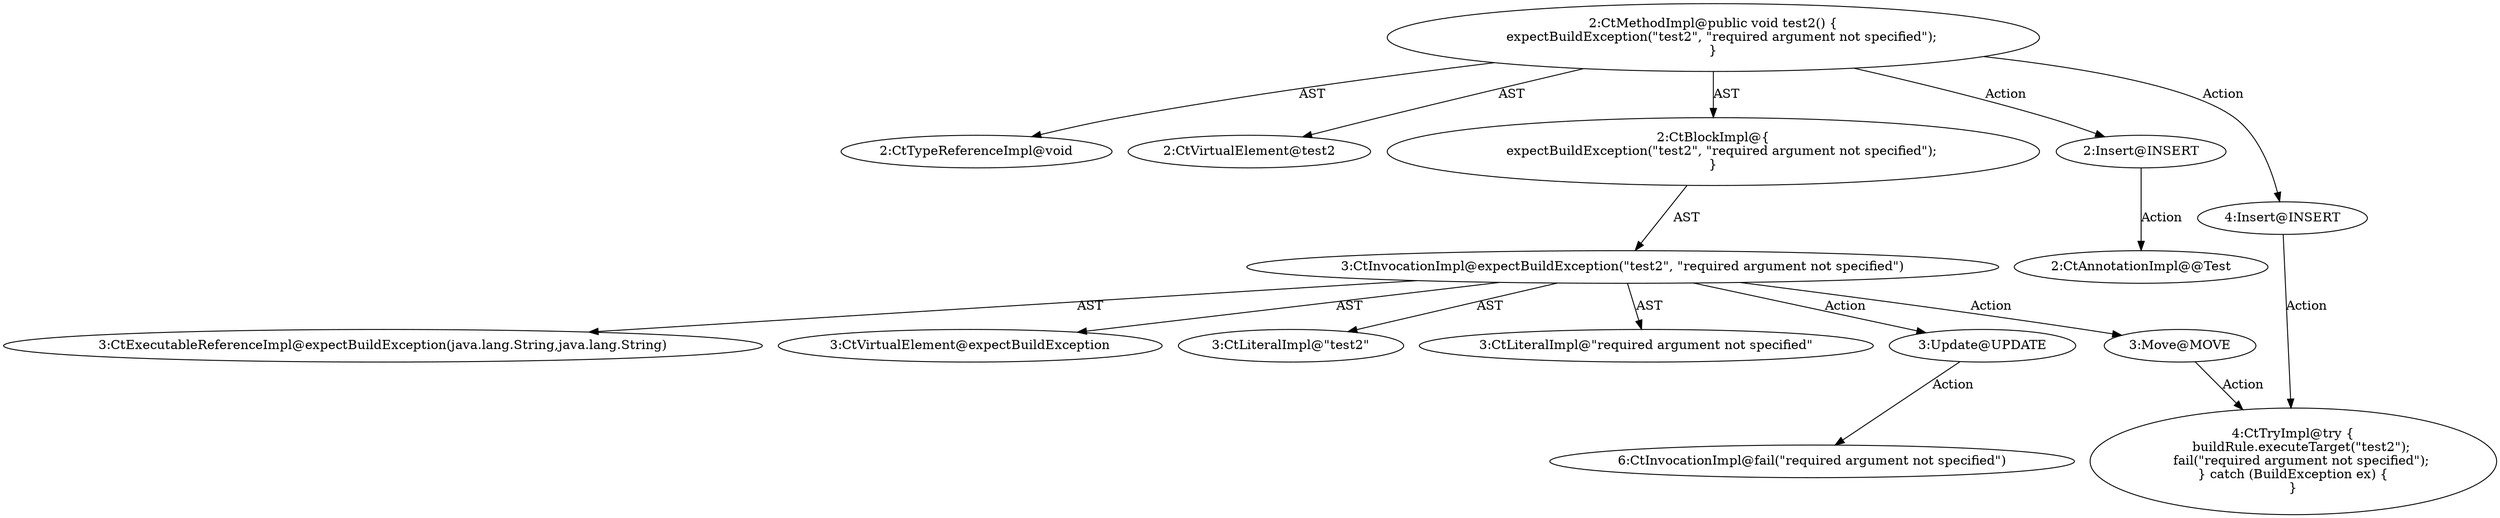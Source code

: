 digraph "test2#?" {
0 [label="2:CtTypeReferenceImpl@void" shape=ellipse]
1 [label="2:CtVirtualElement@test2" shape=ellipse]
2 [label="3:CtExecutableReferenceImpl@expectBuildException(java.lang.String,java.lang.String)" shape=ellipse]
3 [label="3:CtVirtualElement@expectBuildException" shape=ellipse]
4 [label="3:CtLiteralImpl@\"test2\"" shape=ellipse]
5 [label="3:CtLiteralImpl@\"required argument not specified\"" shape=ellipse]
6 [label="3:CtInvocationImpl@expectBuildException(\"test2\", \"required argument not specified\")" shape=ellipse]
7 [label="2:CtBlockImpl@\{
    expectBuildException(\"test2\", \"required argument not specified\");
\}" shape=ellipse]
8 [label="2:CtMethodImpl@public void test2() \{
    expectBuildException(\"test2\", \"required argument not specified\");
\}" shape=ellipse]
9 [label="3:Update@UPDATE" shape=ellipse]
10 [label="6:CtInvocationImpl@fail(\"required argument not specified\")" shape=ellipse]
11 [label="2:Insert@INSERT" shape=ellipse]
12 [label="2:CtAnnotationImpl@@Test" shape=ellipse]
13 [label="4:Insert@INSERT" shape=ellipse]
14 [label="4:CtTryImpl@try \{
    buildRule.executeTarget(\"test2\");
    fail(\"required argument not specified\");
\} catch (BuildException ex) \{
\}" shape=ellipse]
15 [label="3:Move@MOVE" shape=ellipse]
6 -> 3 [label="AST"];
6 -> 2 [label="AST"];
6 -> 4 [label="AST"];
6 -> 5 [label="AST"];
6 -> 9 [label="Action"];
6 -> 15 [label="Action"];
7 -> 6 [label="AST"];
8 -> 1 [label="AST"];
8 -> 0 [label="AST"];
8 -> 7 [label="AST"];
8 -> 11 [label="Action"];
8 -> 13 [label="Action"];
9 -> 10 [label="Action"];
11 -> 12 [label="Action"];
13 -> 14 [label="Action"];
15 -> 14 [label="Action"];
}